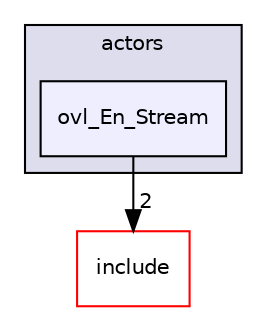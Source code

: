 digraph "src/overlays/actors/ovl_En_Stream" {
  compound=true
  node [ fontsize="10", fontname="Helvetica"];
  edge [ labelfontsize="10", labelfontname="Helvetica"];
  subgraph clusterdir_e93473484be31ce7bcb356bd643a22f8 {
    graph [ bgcolor="#ddddee", pencolor="black", label="actors" fontname="Helvetica", fontsize="10", URL="dir_e93473484be31ce7bcb356bd643a22f8.html"]
  dir_ff5abdb8239c44b6415f363f6120788c [shape=box, label="ovl_En_Stream", style="filled", fillcolor="#eeeeff", pencolor="black", URL="dir_ff5abdb8239c44b6415f363f6120788c.html"];
  }
  dir_d44c64559bbebec7f509842c48db8b23 [shape=box label="include" fillcolor="white" style="filled" color="red" URL="dir_d44c64559bbebec7f509842c48db8b23.html"];
  dir_ff5abdb8239c44b6415f363f6120788c->dir_d44c64559bbebec7f509842c48db8b23 [headlabel="2", labeldistance=1.5 headhref="dir_000351_000000.html"];
}
